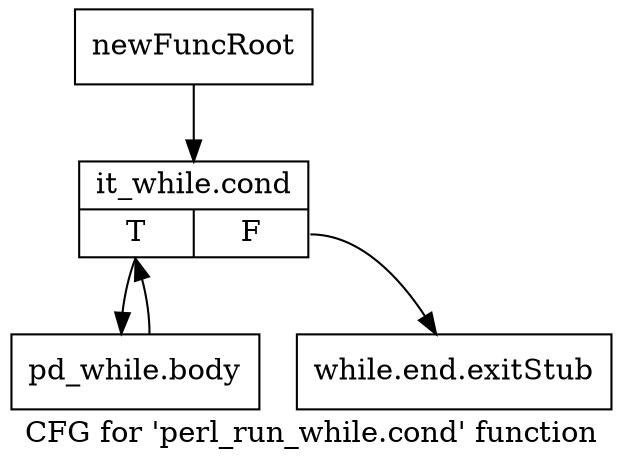 digraph "CFG for 'perl_run_while.cond' function" {
	label="CFG for 'perl_run_while.cond' function";

	Node0x4d3d420 [shape=record,label="{newFuncRoot}"];
	Node0x4d3d420 -> Node0x4d3d4c0;
	Node0x4d3d470 [shape=record,label="{while.end.exitStub}"];
	Node0x4d3d4c0 [shape=record,label="{it_while.cond|{<s0>T|<s1>F}}"];
	Node0x4d3d4c0:s0 -> Node0x4d3d510;
	Node0x4d3d4c0:s1 -> Node0x4d3d470;
	Node0x4d3d510 [shape=record,label="{pd_while.body}"];
	Node0x4d3d510 -> Node0x4d3d4c0;
}
